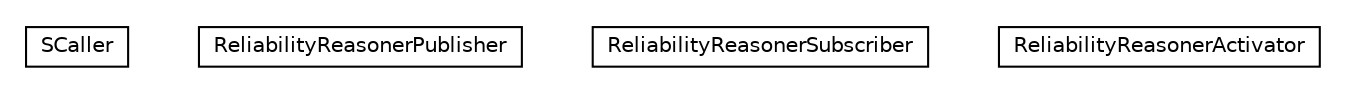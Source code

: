 #!/usr/local/bin/dot
#
# Class diagram 
# Generated by UMLGraph version R5_6-24-gf6e263 (http://www.umlgraph.org/)
#

digraph G {
	edge [fontname="Helvetica",fontsize=10,labelfontname="Helvetica",labelfontsize=10];
	node [fontname="Helvetica",fontsize=10,shape=plaintext];
	nodesep=0.25;
	ranksep=0.5;
	// org.universAAL.reliability.reasoner.SCaller
	c691864 [label=<<table title="org.universAAL.reliability.reasoner.SCaller" border="0" cellborder="1" cellspacing="0" cellpadding="2" port="p" href="./SCaller.html">
		<tr><td><table border="0" cellspacing="0" cellpadding="1">
<tr><td align="center" balign="center"> SCaller </td></tr>
		</table></td></tr>
		</table>>, URL="./SCaller.html", fontname="Helvetica", fontcolor="black", fontsize=10.0];
	// org.universAAL.reliability.reasoner.ReliabilityReasonerPublisher
	c691865 [label=<<table title="org.universAAL.reliability.reasoner.ReliabilityReasonerPublisher" border="0" cellborder="1" cellspacing="0" cellpadding="2" port="p" href="./ReliabilityReasonerPublisher.html">
		<tr><td><table border="0" cellspacing="0" cellpadding="1">
<tr><td align="center" balign="center"> ReliabilityReasonerPublisher </td></tr>
		</table></td></tr>
		</table>>, URL="./ReliabilityReasonerPublisher.html", fontname="Helvetica", fontcolor="black", fontsize=10.0];
	// org.universAAL.reliability.reasoner.ReliabilityReasonerSubscriber
	c691866 [label=<<table title="org.universAAL.reliability.reasoner.ReliabilityReasonerSubscriber" border="0" cellborder="1" cellspacing="0" cellpadding="2" port="p" href="./ReliabilityReasonerSubscriber.html">
		<tr><td><table border="0" cellspacing="0" cellpadding="1">
<tr><td align="center" balign="center"> ReliabilityReasonerSubscriber </td></tr>
		</table></td></tr>
		</table>>, URL="./ReliabilityReasonerSubscriber.html", fontname="Helvetica", fontcolor="black", fontsize=10.0];
	// org.universAAL.reliability.reasoner.ReliabilityReasonerActivator
	c691867 [label=<<table title="org.universAAL.reliability.reasoner.ReliabilityReasonerActivator" border="0" cellborder="1" cellspacing="0" cellpadding="2" port="p" href="./ReliabilityReasonerActivator.html">
		<tr><td><table border="0" cellspacing="0" cellpadding="1">
<tr><td align="center" balign="center"> ReliabilityReasonerActivator </td></tr>
		</table></td></tr>
		</table>>, URL="./ReliabilityReasonerActivator.html", fontname="Helvetica", fontcolor="black", fontsize=10.0];
}

